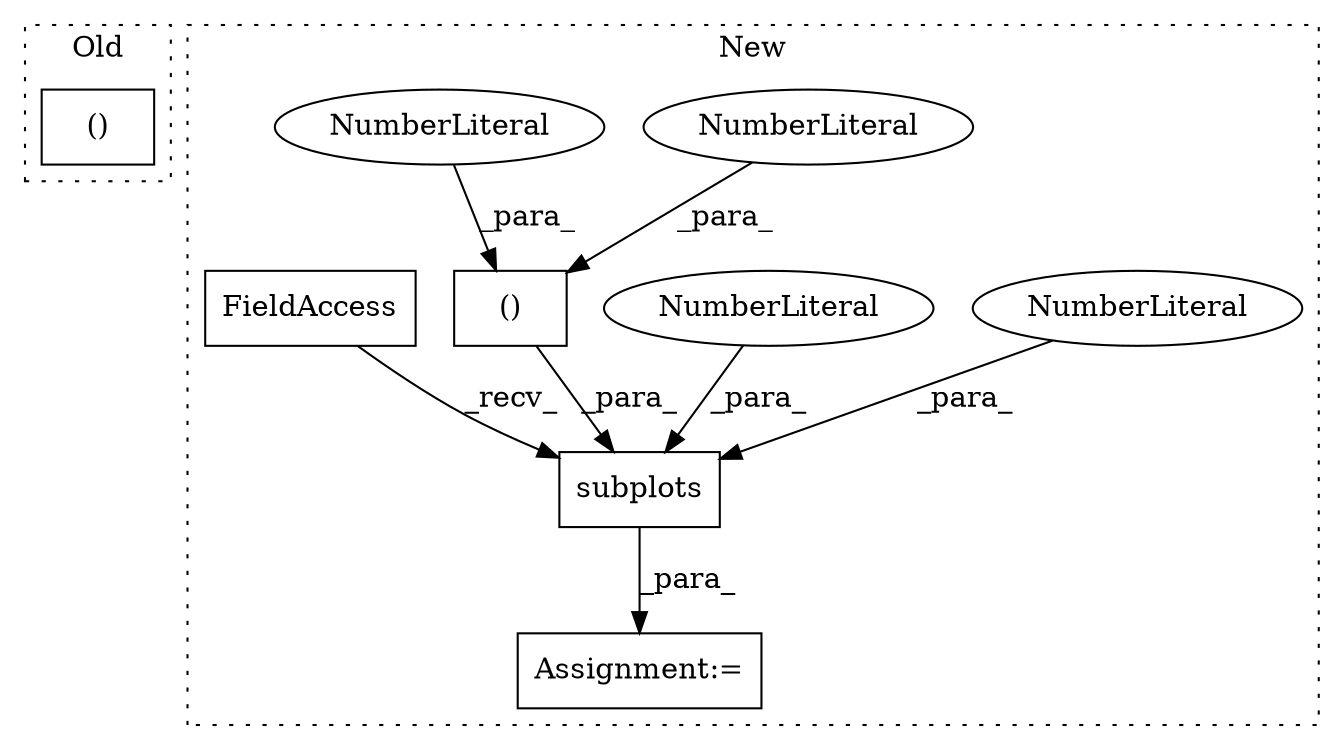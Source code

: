 digraph G {
subgraph cluster0 {
1 [label="()" a="106" s="1195" l="17" shape="box"];
label = "Old";
style="dotted";
}
subgraph cluster1 {
2 [label="subplots" a="32" s="842,877" l="9,2" shape="box"];
3 [label="Assignment:=" a="7" s="822" l="2" shape="box"];
4 [label="NumberLiteral" a="34" s="853" l="1" shape="ellipse"];
5 [label="NumberLiteral" a="34" s="851" l="1" shape="ellipse"];
6 [label="()" a="106" s="860" l="17" shape="box"];
7 [label="NumberLiteral" a="34" s="875" l="2" shape="ellipse"];
8 [label="NumberLiteral" a="34" s="860" l="2" shape="ellipse"];
9 [label="FieldAccess" a="22" s="824" l="10" shape="box"];
label = "New";
style="dotted";
}
2 -> 3 [label="_para_"];
4 -> 2 [label="_para_"];
5 -> 2 [label="_para_"];
6 -> 2 [label="_para_"];
7 -> 6 [label="_para_"];
8 -> 6 [label="_para_"];
9 -> 2 [label="_recv_"];
}